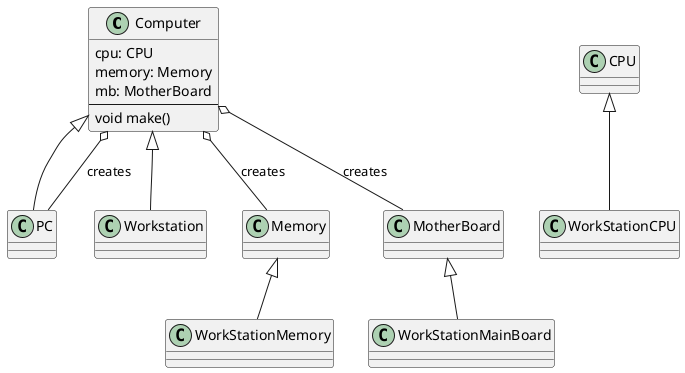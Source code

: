 ```plantuml
@startuml
class Computer {
  cpu: CPU
  memory: Memory
  mb: MotherBoard
  ---
  void make()
}

class PC
Computer <|-- PC
class Workstation
Computer <|-- Workstation

class WorkStationCPU extends CPU
class WorkStationMemory extends Memory
class WorkStationMainBoard extends MotherBoard

Computer o-- PC : creates
Computer o-- Memory : creates
Computer o-- MotherBoard : creates

@enduml
```
